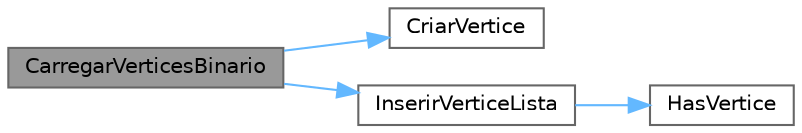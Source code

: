 digraph "CarregarVerticesBinario"
{
 // LATEX_PDF_SIZE
  bgcolor="transparent";
  edge [fontname=Helvetica,fontsize=10,labelfontname=Helvetica,labelfontsize=10];
  node [fontname=Helvetica,fontsize=10,shape=box,height=0.2,width=0.4];
  rankdir="LR";
  Node1 [id="Node000001",label="CarregarVerticesBinario",height=0.2,width=0.4,color="gray40", fillcolor="grey60", style="filled", fontcolor="black",tooltip=" "];
  Node1 -> Node2 [id="edge1_Node000001_Node000002",color="steelblue1",style="solid",tooltip=" "];
  Node2 [id="Node000002",label="CriarVertice",height=0.2,width=0.4,color="grey40", fillcolor="white", style="filled",URL="$_vertice_8c.html#a730df06ef5793ff8ab98f81a14a51235",tooltip=" "];
  Node1 -> Node3 [id="edge2_Node000001_Node000003",color="steelblue1",style="solid",tooltip=" "];
  Node3 [id="Node000003",label="InserirVerticeLista",height=0.2,width=0.4,color="grey40", fillcolor="white", style="filled",URL="$_vertice_8c.html#a192ce9891277e5989619c65bd7d20523",tooltip=" "];
  Node3 -> Node4 [id="edge3_Node000003_Node000004",color="steelblue1",style="solid",tooltip=" "];
  Node4 [id="Node000004",label="HasVertice",height=0.2,width=0.4,color="grey40", fillcolor="white", style="filled",URL="$_vertice_8c.html#ab5e78e4ad676402c4b7b4da683da3674",tooltip=" "];
}
